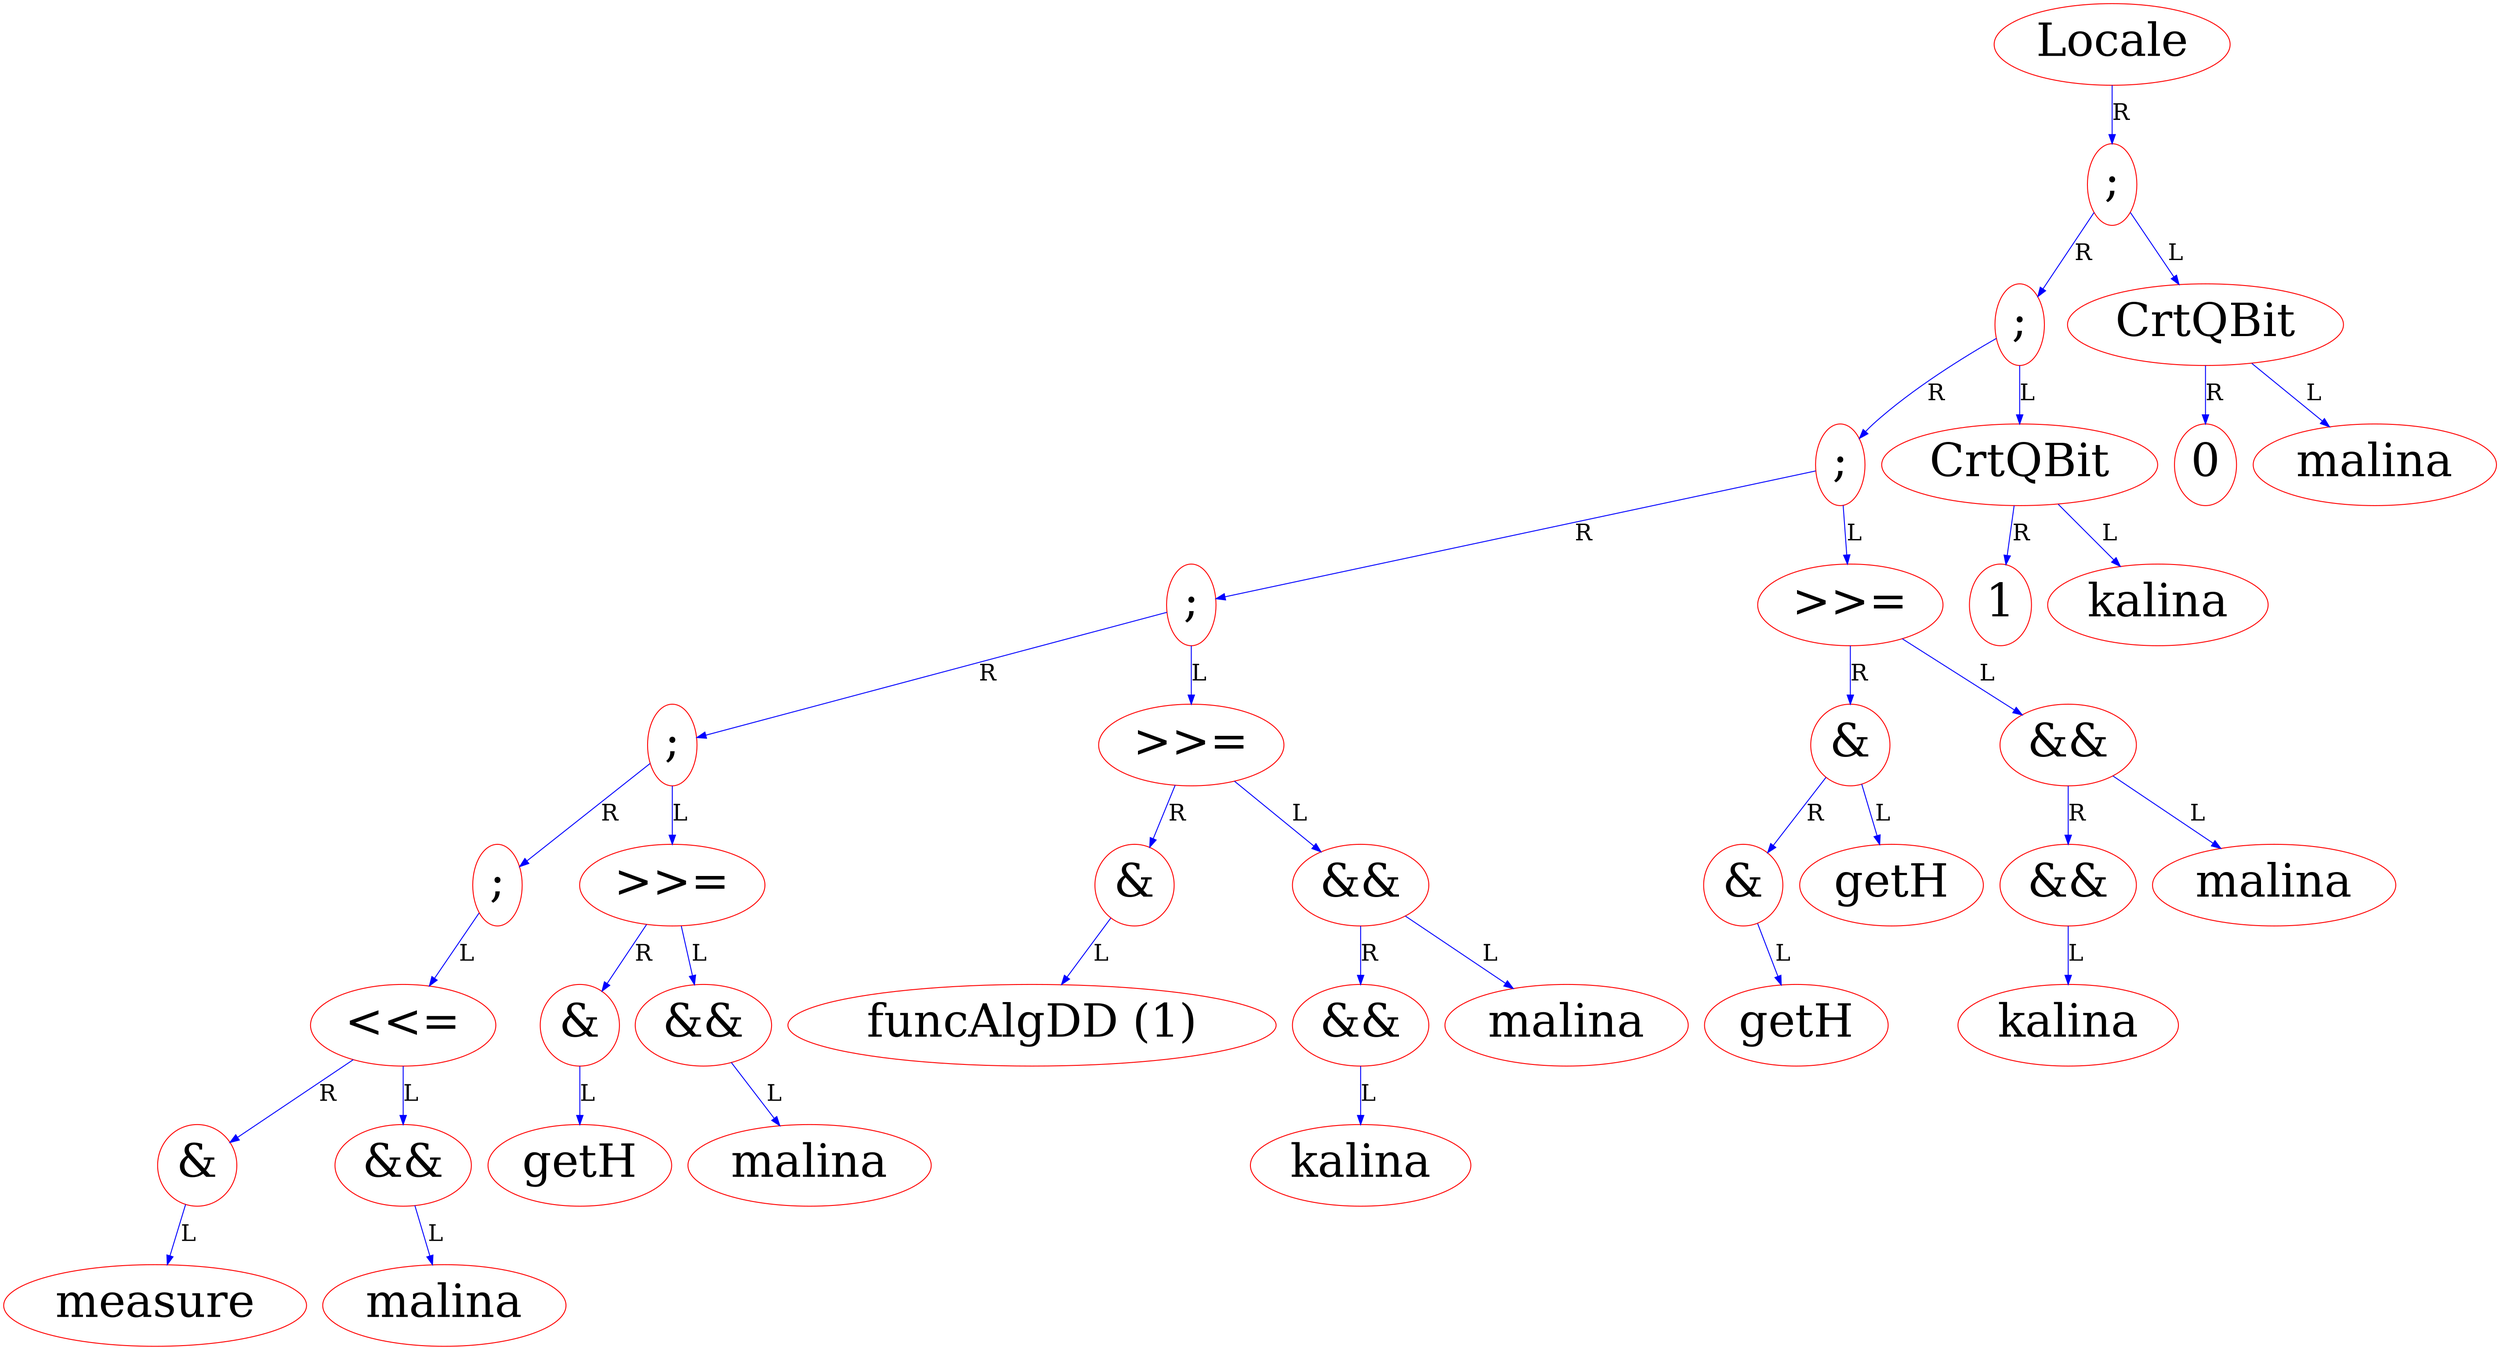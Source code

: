 digraph G {
    rankdir = TR;
    node[shape=ellipse, fontsize=50, color = red];
    edge[fontsize=25, color = blue, fillcolor = blue];
	94489464589840 [label = "Locale"];
	94489464589792 [label = ";"];
	94489464589744 [label = ";"];
	94489464589696 [label = ";"];
	94489464589648 [label = ";"];
	94489464589600 [label = ";"];
	94489464589552 [label = ";"];
	94489464589504 [label = "<<="];
	94489464589456 [label = "&"];
	94489464589408 [label = "measure"];
	94489464589360 [label = "&&"];
	94489464589312 [label = "malina"];
	94489464589264 [label = ">>="];
	94489464589216 [label = "&"];
	94489464589168 [label = "getH"];
	94489464589120 [label = "&&"];
	94489464589072 [label = "malina"];
	94489464589024 [label = ">>="];
	94489464588976 [label = "&"];
	94489464588928 [label = "funcAlgDD (1)"];
	94489464588880 [label = "&&"];
	94489464588832 [label = "&&"];
	94489464588784 [label = "kalina"];
	94489464588736 [label = "malina"];
	94489464588688 [label = ">>="];
	94489464588640 [label = "&"];
	94489464588592 [label = "&"];
	94489464588544 [label = "getH"];
	94489464588496 [label = "getH"];
	94489464588448 [label = "&&"];
	94489464588400 [label = "&&"];
	94489464588352 [label = "kalina"];
	94489464588304 [label = "malina"];
	94489464588256 [label = "CrtQBit"];
	94489464588208 [label = "1"];
	94489464588160 [label = "kalina"];
	94489464588112 [label = "CrtQBit"];
	94489464588064 [label = "0"];
	94489464588016 [label = "malina"];

	94489464589840 -> 94489464589792 [label = "R"]
	94489464589792 -> 94489464588112 [label = "L"]
	94489464589792 -> 94489464589744 [label = "R"]
	94489464589744 -> 94489464588256 [label = "L"]
	94489464589744 -> 94489464589696 [label = "R"]
	94489464589696 -> 94489464588688 [label = "L"]
	94489464589696 -> 94489464589648 [label = "R"]
	94489464589648 -> 94489464589024 [label = "L"]
	94489464589648 -> 94489464589600 [label = "R"]
	94489464589600 -> 94489464589264 [label = "L"]
	94489464589600 -> 94489464589552 [label = "R"]
	94489464589552 -> 94489464589504 [label = "L"]
	94489464589504 -> 94489464589360 [label = "L"]
	94489464589504 -> 94489464589456 [label = "R"]
	94489464589456 -> 94489464589408 [label = "L"]
	94489464589360 -> 94489464589312 [label = "L"]
	94489464589264 -> 94489464589120 [label = "L"]
	94489464589264 -> 94489464589216 [label = "R"]
	94489464589216 -> 94489464589168 [label = "L"]
	94489464589120 -> 94489464589072 [label = "L"]
	94489464589024 -> 94489464588880 [label = "L"]
	94489464589024 -> 94489464588976 [label = "R"]
	94489464588976 -> 94489464588928 [label = "L"]
	94489464588880 -> 94489464588736 [label = "L"]
	94489464588880 -> 94489464588832 [label = "R"]
	94489464588832 -> 94489464588784 [label = "L"]
	94489464588688 -> 94489464588448 [label = "L"]
	94489464588688 -> 94489464588640 [label = "R"]
	94489464588640 -> 94489464588496 [label = "L"]
	94489464588640 -> 94489464588592 [label = "R"]
	94489464588592 -> 94489464588544 [label = "L"]
	94489464588448 -> 94489464588304 [label = "L"]
	94489464588448 -> 94489464588400 [label = "R"]
	94489464588400 -> 94489464588352 [label = "L"]
	94489464588256 -> 94489464588160 [label = "L"]
	94489464588256 -> 94489464588208 [label = "R"]
	94489464588112 -> 94489464588016 [label = "L"]
	94489464588112 -> 94489464588064 [label = "R"]
}